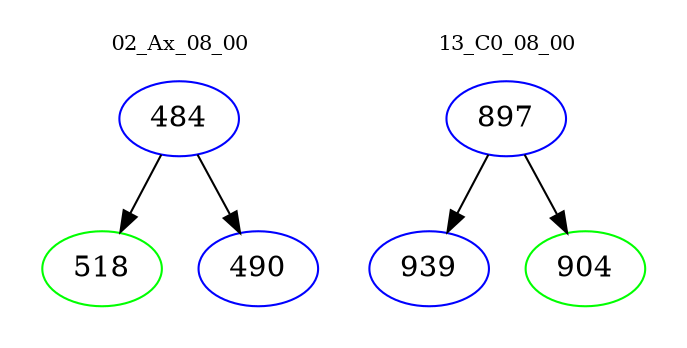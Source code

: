 digraph{
subgraph cluster_0 {
color = white
label = "02_Ax_08_00";
fontsize=10;
T0_484 [label="484", color="blue"]
T0_484 -> T0_518 [color="black"]
T0_518 [label="518", color="green"]
T0_484 -> T0_490 [color="black"]
T0_490 [label="490", color="blue"]
}
subgraph cluster_1 {
color = white
label = "13_C0_08_00";
fontsize=10;
T1_897 [label="897", color="blue"]
T1_897 -> T1_939 [color="black"]
T1_939 [label="939", color="blue"]
T1_897 -> T1_904 [color="black"]
T1_904 [label="904", color="green"]
}
}
